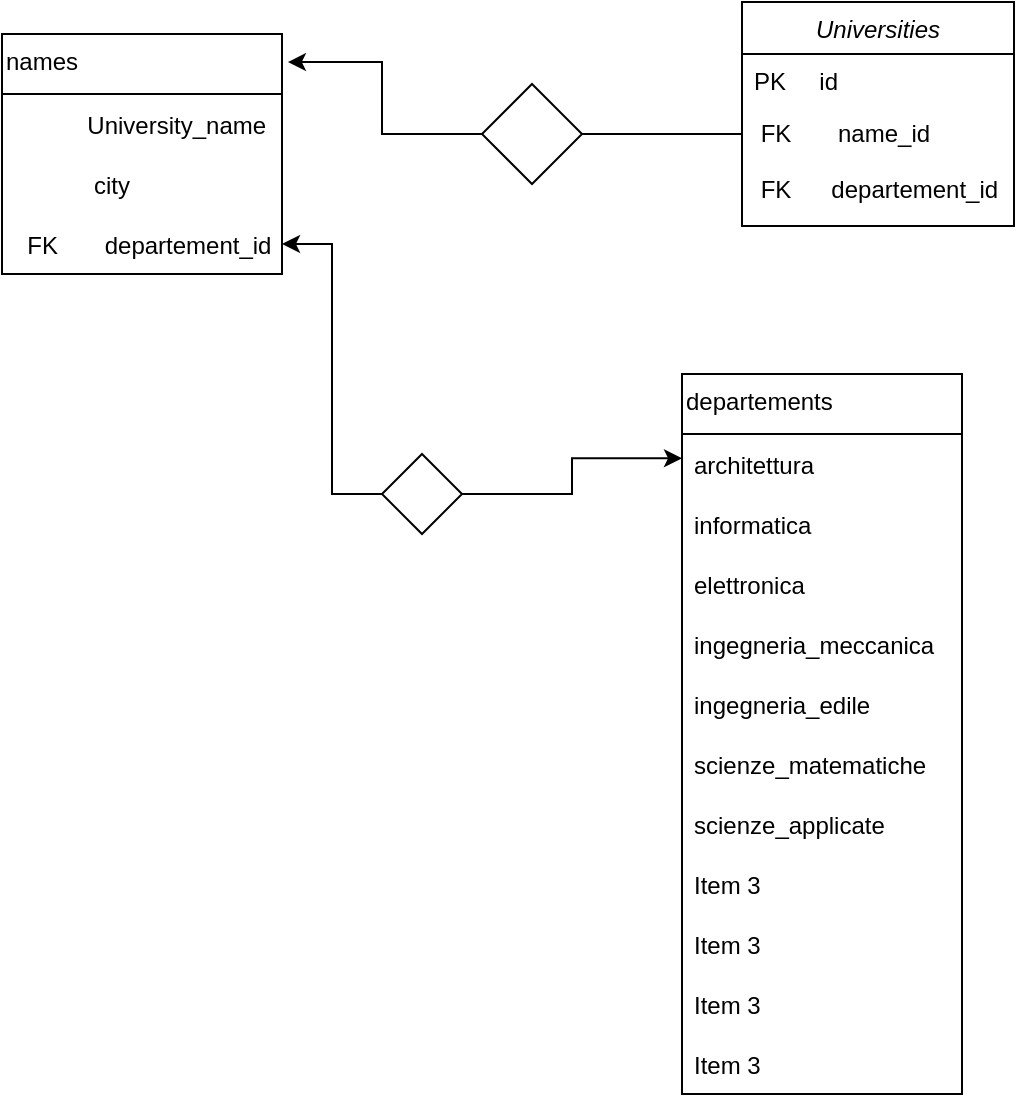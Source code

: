 <mxfile version="15.5.6" type="github">
  <diagram id="C5RBs43oDa-KdzZeNtuy" name="Page-1">
    <mxGraphModel dx="1422" dy="772" grid="1" gridSize="10" guides="1" tooltips="1" connect="1" arrows="1" fold="1" page="1" pageScale="1" pageWidth="827" pageHeight="1169" math="0" shadow="0">
      <root>
        <mxCell id="WIyWlLk6GJQsqaUBKTNV-0" />
        <mxCell id="WIyWlLk6GJQsqaUBKTNV-1" parent="WIyWlLk6GJQsqaUBKTNV-0" />
        <mxCell id="zkfFHV4jXpPFQw0GAbJ--0" value="Universities" style="swimlane;fontStyle=2;align=center;verticalAlign=top;childLayout=stackLayout;horizontal=1;startSize=26;horizontalStack=0;resizeParent=1;resizeLast=0;collapsible=1;marginBottom=0;rounded=0;shadow=0;strokeWidth=1;" parent="WIyWlLk6GJQsqaUBKTNV-1" vertex="1">
          <mxGeometry x="370" y="64" width="136" height="112" as="geometry">
            <mxRectangle x="140" y="60" width="160" height="26" as="alternateBounds" />
          </mxGeometry>
        </mxCell>
        <mxCell id="zkfFHV4jXpPFQw0GAbJ--1" value="PK     id" style="text;align=left;verticalAlign=top;spacingLeft=4;spacingRight=4;overflow=hidden;rotatable=0;points=[[0,0.5],[1,0.5]];portConstraint=eastwest;" parent="zkfFHV4jXpPFQw0GAbJ--0" vertex="1">
          <mxGeometry y="26" width="136" height="26" as="geometry" />
        </mxCell>
        <mxCell id="zkfFHV4jXpPFQw0GAbJ--2" value=" FK       name_id" style="text;align=left;verticalAlign=top;spacingLeft=4;spacingRight=4;overflow=hidden;rotatable=0;points=[[0,0.5],[1,0.5]];portConstraint=eastwest;rounded=0;shadow=0;html=0;" parent="zkfFHV4jXpPFQw0GAbJ--0" vertex="1">
          <mxGeometry y="52" width="136" height="28" as="geometry" />
        </mxCell>
        <mxCell id="zkfFHV4jXpPFQw0GAbJ--3" value=" FK      departement_id" style="text;align=left;verticalAlign=top;spacingLeft=4;spacingRight=4;overflow=hidden;rotatable=0;points=[[0,0.5],[1,0.5]];portConstraint=eastwest;rounded=0;shadow=0;html=0;" parent="zkfFHV4jXpPFQw0GAbJ--0" vertex="1">
          <mxGeometry y="80" width="136" height="32" as="geometry" />
        </mxCell>
        <mxCell id="b76KT8r09FaCccu5jUAY-14" value="names" style="swimlane;fontStyle=0;childLayout=stackLayout;horizontal=1;startSize=30;horizontalStack=0;resizeParent=1;resizeParentMax=0;resizeLast=0;collapsible=1;marginBottom=0;fillColor=none;gradientColor=none;align=left;verticalAlign=top;" vertex="1" parent="WIyWlLk6GJQsqaUBKTNV-1">
          <mxGeometry y="80" width="140" height="120" as="geometry" />
        </mxCell>
        <mxCell id="b76KT8r09FaCccu5jUAY-15" value="           University_name" style="text;strokeColor=none;fillColor=none;align=left;verticalAlign=middle;spacingLeft=4;spacingRight=4;overflow=hidden;points=[[0,0.5],[1,0.5]];portConstraint=eastwest;rotatable=0;" vertex="1" parent="b76KT8r09FaCccu5jUAY-14">
          <mxGeometry y="30" width="140" height="30" as="geometry" />
        </mxCell>
        <mxCell id="b76KT8r09FaCccu5jUAY-16" value="            city" style="text;strokeColor=none;fillColor=none;align=left;verticalAlign=middle;spacingLeft=4;spacingRight=4;overflow=hidden;points=[[0,0.5],[1,0.5]];portConstraint=eastwest;rotatable=0;" vertex="1" parent="b76KT8r09FaCccu5jUAY-14">
          <mxGeometry y="60" width="140" height="30" as="geometry" />
        </mxCell>
        <mxCell id="b76KT8r09FaCccu5jUAY-17" value="  FK       departement_id" style="text;strokeColor=none;fillColor=none;align=left;verticalAlign=middle;spacingLeft=4;spacingRight=4;overflow=hidden;points=[[0,0.5],[1,0.5]];portConstraint=eastwest;rotatable=0;" vertex="1" parent="b76KT8r09FaCccu5jUAY-14">
          <mxGeometry y="90" width="140" height="30" as="geometry" />
        </mxCell>
        <mxCell id="b76KT8r09FaCccu5jUAY-18" style="edgeStyle=orthogonalEdgeStyle;rounded=0;orthogonalLoop=1;jettySize=auto;html=1;exitX=0;exitY=0.5;exitDx=0;exitDy=0;entryX=1.021;entryY=0.117;entryDx=0;entryDy=0;entryPerimeter=0;startArrow=none;" edge="1" parent="WIyWlLk6GJQsqaUBKTNV-1" source="b76KT8r09FaCccu5jUAY-19" target="b76KT8r09FaCccu5jUAY-14">
          <mxGeometry relative="1" as="geometry" />
        </mxCell>
        <mxCell id="b76KT8r09FaCccu5jUAY-19" value="" style="rhombus;whiteSpace=wrap;html=1;fillColor=none;gradientColor=none;align=left;verticalAlign=top;" vertex="1" parent="WIyWlLk6GJQsqaUBKTNV-1">
          <mxGeometry x="240" y="105" width="50" height="50" as="geometry" />
        </mxCell>
        <mxCell id="b76KT8r09FaCccu5jUAY-20" value="" style="edgeStyle=orthogonalEdgeStyle;rounded=0;orthogonalLoop=1;jettySize=auto;html=1;exitX=0;exitY=0.5;exitDx=0;exitDy=0;entryX=1;entryY=0.5;entryDx=0;entryDy=0;endArrow=none;" edge="1" parent="WIyWlLk6GJQsqaUBKTNV-1" source="zkfFHV4jXpPFQw0GAbJ--2" target="b76KT8r09FaCccu5jUAY-19">
          <mxGeometry relative="1" as="geometry">
            <mxPoint x="320" y="146" as="sourcePoint" />
            <mxPoint x="182.94" y="94.04" as="targetPoint" />
          </mxGeometry>
        </mxCell>
        <mxCell id="b76KT8r09FaCccu5jUAY-22" style="edgeStyle=orthogonalEdgeStyle;rounded=0;orthogonalLoop=1;jettySize=auto;html=1;exitX=0.5;exitY=1;exitDx=0;exitDy=0;" edge="1" parent="WIyWlLk6GJQsqaUBKTNV-1" source="b76KT8r09FaCccu5jUAY-19" target="b76KT8r09FaCccu5jUAY-19">
          <mxGeometry relative="1" as="geometry" />
        </mxCell>
        <mxCell id="b76KT8r09FaCccu5jUAY-23" value="departements" style="swimlane;fontStyle=0;childLayout=stackLayout;horizontal=1;startSize=30;horizontalStack=0;resizeParent=1;resizeParentMax=0;resizeLast=0;collapsible=1;marginBottom=0;fillColor=none;gradientColor=none;align=left;verticalAlign=top;" vertex="1" parent="WIyWlLk6GJQsqaUBKTNV-1">
          <mxGeometry x="340" y="250" width="140" height="360" as="geometry" />
        </mxCell>
        <mxCell id="b76KT8r09FaCccu5jUAY-24" value="architettura" style="text;strokeColor=none;fillColor=none;align=left;verticalAlign=middle;spacingLeft=4;spacingRight=4;overflow=hidden;points=[[0,0.5],[1,0.5]];portConstraint=eastwest;rotatable=0;" vertex="1" parent="b76KT8r09FaCccu5jUAY-23">
          <mxGeometry y="30" width="140" height="30" as="geometry" />
        </mxCell>
        <mxCell id="b76KT8r09FaCccu5jUAY-25" value="informatica" style="text;strokeColor=none;fillColor=none;align=left;verticalAlign=middle;spacingLeft=4;spacingRight=4;overflow=hidden;points=[[0,0.5],[1,0.5]];portConstraint=eastwest;rotatable=0;" vertex="1" parent="b76KT8r09FaCccu5jUAY-23">
          <mxGeometry y="60" width="140" height="30" as="geometry" />
        </mxCell>
        <mxCell id="b76KT8r09FaCccu5jUAY-26" value="elettronica" style="text;strokeColor=none;fillColor=none;align=left;verticalAlign=middle;spacingLeft=4;spacingRight=4;overflow=hidden;points=[[0,0.5],[1,0.5]];portConstraint=eastwest;rotatable=0;" vertex="1" parent="b76KT8r09FaCccu5jUAY-23">
          <mxGeometry y="90" width="140" height="30" as="geometry" />
        </mxCell>
        <mxCell id="b76KT8r09FaCccu5jUAY-34" value="ingegneria_meccanica" style="text;strokeColor=none;fillColor=none;align=left;verticalAlign=middle;spacingLeft=4;spacingRight=4;overflow=hidden;points=[[0,0.5],[1,0.5]];portConstraint=eastwest;rotatable=0;" vertex="1" parent="b76KT8r09FaCccu5jUAY-23">
          <mxGeometry y="120" width="140" height="30" as="geometry" />
        </mxCell>
        <mxCell id="b76KT8r09FaCccu5jUAY-35" value="ingegneria_edile" style="text;strokeColor=none;fillColor=none;align=left;verticalAlign=middle;spacingLeft=4;spacingRight=4;overflow=hidden;points=[[0,0.5],[1,0.5]];portConstraint=eastwest;rotatable=0;" vertex="1" parent="b76KT8r09FaCccu5jUAY-23">
          <mxGeometry y="150" width="140" height="30" as="geometry" />
        </mxCell>
        <mxCell id="b76KT8r09FaCccu5jUAY-36" value="scienze_matematiche" style="text;strokeColor=none;fillColor=none;align=left;verticalAlign=middle;spacingLeft=4;spacingRight=4;overflow=hidden;points=[[0,0.5],[1,0.5]];portConstraint=eastwest;rotatable=0;" vertex="1" parent="b76KT8r09FaCccu5jUAY-23">
          <mxGeometry y="180" width="140" height="30" as="geometry" />
        </mxCell>
        <mxCell id="b76KT8r09FaCccu5jUAY-37" value="scienze_applicate" style="text;strokeColor=none;fillColor=none;align=left;verticalAlign=middle;spacingLeft=4;spacingRight=4;overflow=hidden;points=[[0,0.5],[1,0.5]];portConstraint=eastwest;rotatable=0;" vertex="1" parent="b76KT8r09FaCccu5jUAY-23">
          <mxGeometry y="210" width="140" height="30" as="geometry" />
        </mxCell>
        <mxCell id="b76KT8r09FaCccu5jUAY-38" value="Item 3" style="text;strokeColor=none;fillColor=none;align=left;verticalAlign=middle;spacingLeft=4;spacingRight=4;overflow=hidden;points=[[0,0.5],[1,0.5]];portConstraint=eastwest;rotatable=0;" vertex="1" parent="b76KT8r09FaCccu5jUAY-23">
          <mxGeometry y="240" width="140" height="30" as="geometry" />
        </mxCell>
        <mxCell id="b76KT8r09FaCccu5jUAY-39" value="Item 3" style="text;strokeColor=none;fillColor=none;align=left;verticalAlign=middle;spacingLeft=4;spacingRight=4;overflow=hidden;points=[[0,0.5],[1,0.5]];portConstraint=eastwest;rotatable=0;" vertex="1" parent="b76KT8r09FaCccu5jUAY-23">
          <mxGeometry y="270" width="140" height="30" as="geometry" />
        </mxCell>
        <mxCell id="b76KT8r09FaCccu5jUAY-40" value="Item 3" style="text;strokeColor=none;fillColor=none;align=left;verticalAlign=middle;spacingLeft=4;spacingRight=4;overflow=hidden;points=[[0,0.5],[1,0.5]];portConstraint=eastwest;rotatable=0;" vertex="1" parent="b76KT8r09FaCccu5jUAY-23">
          <mxGeometry y="300" width="140" height="30" as="geometry" />
        </mxCell>
        <mxCell id="b76KT8r09FaCccu5jUAY-41" value="Item 3" style="text;strokeColor=none;fillColor=none;align=left;verticalAlign=middle;spacingLeft=4;spacingRight=4;overflow=hidden;points=[[0,0.5],[1,0.5]];portConstraint=eastwest;rotatable=0;" vertex="1" parent="b76KT8r09FaCccu5jUAY-23">
          <mxGeometry y="330" width="140" height="30" as="geometry" />
        </mxCell>
        <mxCell id="b76KT8r09FaCccu5jUAY-28" style="edgeStyle=orthogonalEdgeStyle;rounded=0;orthogonalLoop=1;jettySize=auto;html=1;exitX=1;exitY=0.5;exitDx=0;exitDy=0;entryX=0;entryY=0.117;entryDx=0;entryDy=0;entryPerimeter=0;" edge="1" parent="WIyWlLk6GJQsqaUBKTNV-1" source="b76KT8r09FaCccu5jUAY-27" target="b76KT8r09FaCccu5jUAY-23">
          <mxGeometry relative="1" as="geometry" />
        </mxCell>
        <mxCell id="b76KT8r09FaCccu5jUAY-29" style="edgeStyle=orthogonalEdgeStyle;rounded=0;orthogonalLoop=1;jettySize=auto;html=1;exitX=0;exitY=0.5;exitDx=0;exitDy=0;entryX=1;entryY=0.5;entryDx=0;entryDy=0;" edge="1" parent="WIyWlLk6GJQsqaUBKTNV-1" source="b76KT8r09FaCccu5jUAY-27" target="b76KT8r09FaCccu5jUAY-17">
          <mxGeometry relative="1" as="geometry" />
        </mxCell>
        <mxCell id="b76KT8r09FaCccu5jUAY-27" value="" style="rhombus;whiteSpace=wrap;html=1;fillColor=none;gradientColor=none;align=left;verticalAlign=top;" vertex="1" parent="WIyWlLk6GJQsqaUBKTNV-1">
          <mxGeometry x="190" y="290" width="40" height="40" as="geometry" />
        </mxCell>
      </root>
    </mxGraphModel>
  </diagram>
</mxfile>
